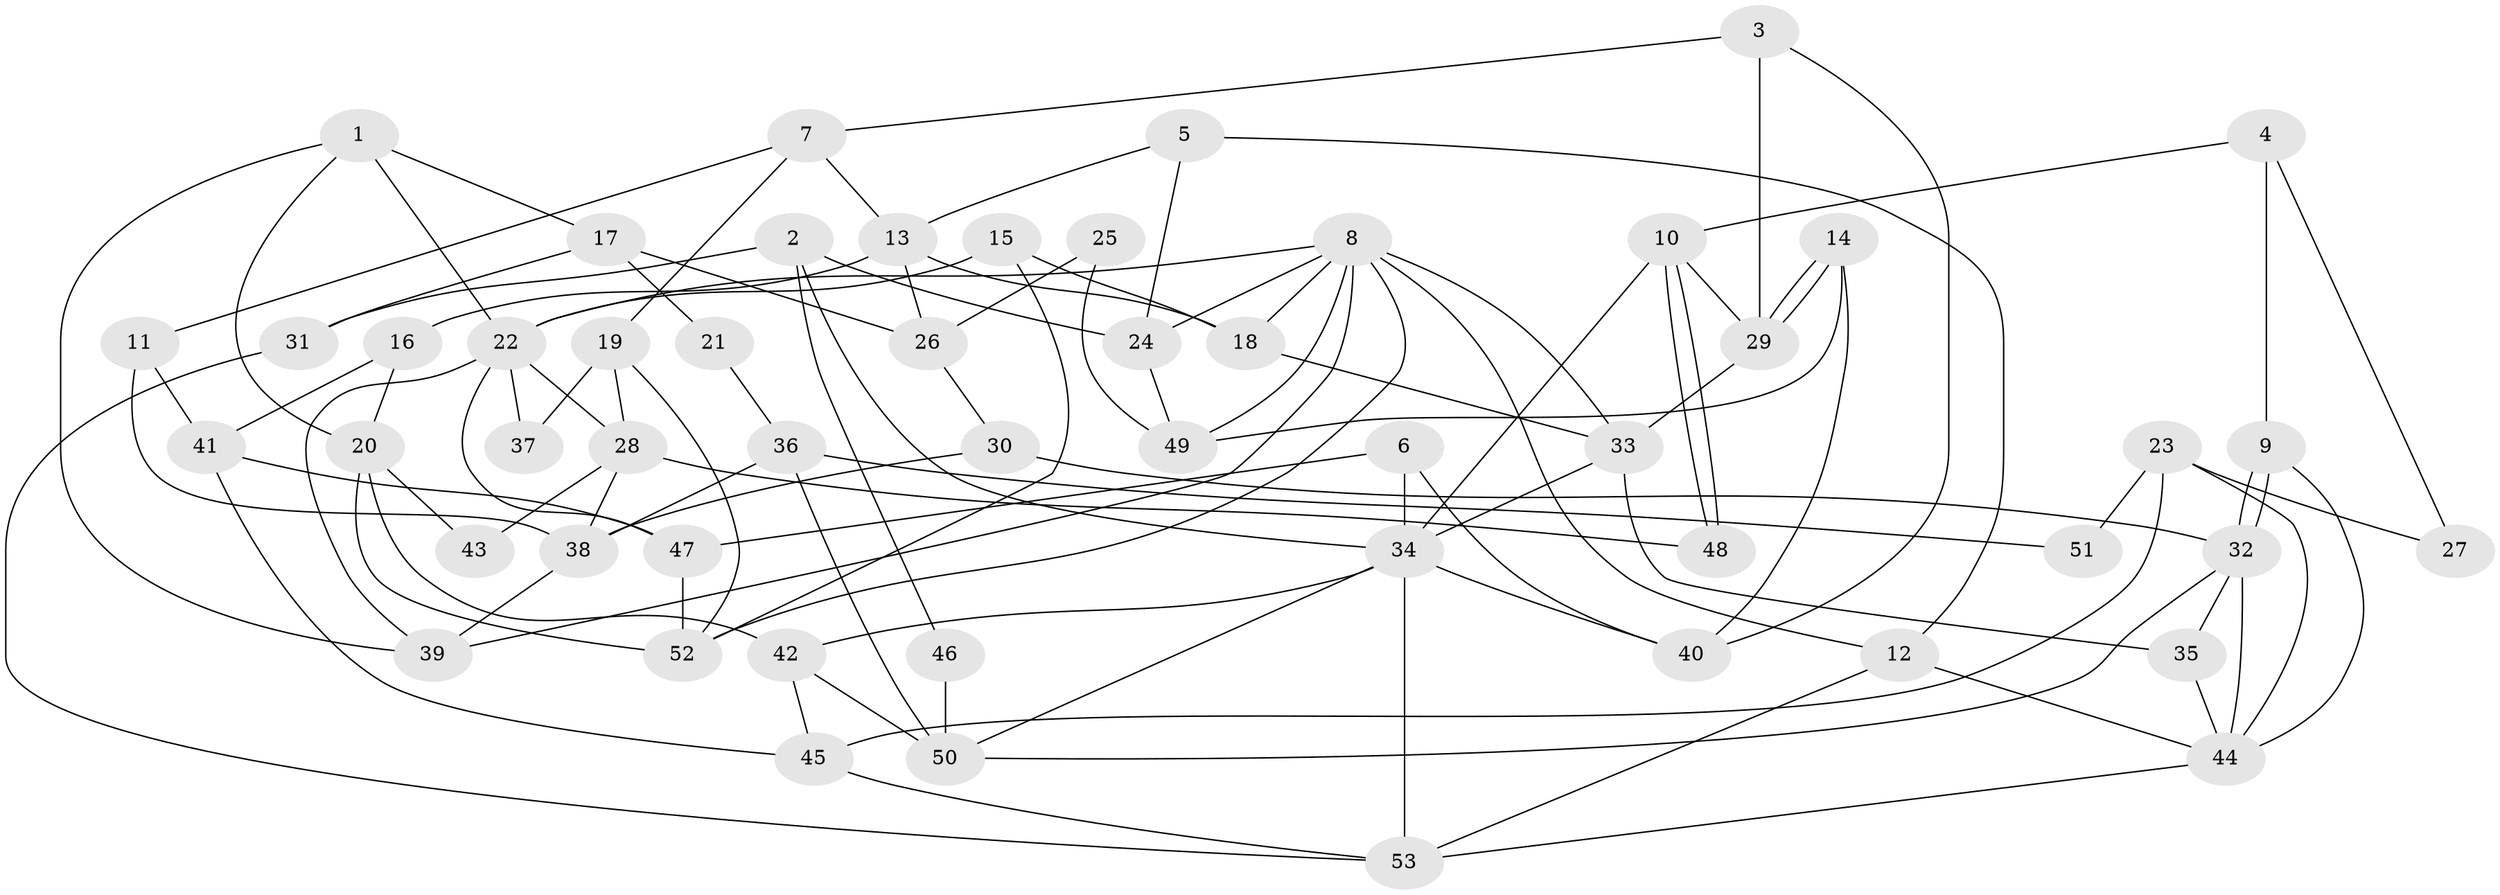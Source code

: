 // Generated by graph-tools (version 1.1) at 2025/26/03/09/25 03:26:20]
// undirected, 53 vertices, 106 edges
graph export_dot {
graph [start="1"]
  node [color=gray90,style=filled];
  1;
  2;
  3;
  4;
  5;
  6;
  7;
  8;
  9;
  10;
  11;
  12;
  13;
  14;
  15;
  16;
  17;
  18;
  19;
  20;
  21;
  22;
  23;
  24;
  25;
  26;
  27;
  28;
  29;
  30;
  31;
  32;
  33;
  34;
  35;
  36;
  37;
  38;
  39;
  40;
  41;
  42;
  43;
  44;
  45;
  46;
  47;
  48;
  49;
  50;
  51;
  52;
  53;
  1 -- 22;
  1 -- 39;
  1 -- 17;
  1 -- 20;
  2 -- 31;
  2 -- 34;
  2 -- 24;
  2 -- 46;
  3 -- 40;
  3 -- 29;
  3 -- 7;
  4 -- 9;
  4 -- 10;
  4 -- 27;
  5 -- 12;
  5 -- 24;
  5 -- 13;
  6 -- 47;
  6 -- 34;
  6 -- 40;
  7 -- 13;
  7 -- 11;
  7 -- 19;
  8 -- 52;
  8 -- 49;
  8 -- 12;
  8 -- 18;
  8 -- 22;
  8 -- 24;
  8 -- 33;
  8 -- 39;
  9 -- 44;
  9 -- 32;
  9 -- 32;
  10 -- 29;
  10 -- 48;
  10 -- 48;
  10 -- 34;
  11 -- 41;
  11 -- 38;
  12 -- 53;
  12 -- 44;
  13 -- 18;
  13 -- 16;
  13 -- 26;
  14 -- 40;
  14 -- 29;
  14 -- 29;
  14 -- 49;
  15 -- 18;
  15 -- 52;
  15 -- 22;
  16 -- 41;
  16 -- 20;
  17 -- 26;
  17 -- 21;
  17 -- 31;
  18 -- 33;
  19 -- 28;
  19 -- 37;
  19 -- 52;
  20 -- 42;
  20 -- 43;
  20 -- 52;
  21 -- 36;
  22 -- 28;
  22 -- 37;
  22 -- 39;
  22 -- 47;
  23 -- 45;
  23 -- 44;
  23 -- 27;
  23 -- 51;
  24 -- 49;
  25 -- 26;
  25 -- 49;
  26 -- 30;
  28 -- 38;
  28 -- 43;
  28 -- 48;
  29 -- 33;
  30 -- 38;
  30 -- 32;
  31 -- 53;
  32 -- 44;
  32 -- 35;
  32 -- 50;
  33 -- 34;
  33 -- 35;
  34 -- 50;
  34 -- 40;
  34 -- 42;
  34 -- 53;
  35 -- 44;
  36 -- 50;
  36 -- 38;
  36 -- 51;
  38 -- 39;
  41 -- 45;
  41 -- 47;
  42 -- 45;
  42 -- 50;
  44 -- 53;
  45 -- 53;
  46 -- 50;
  47 -- 52;
}
